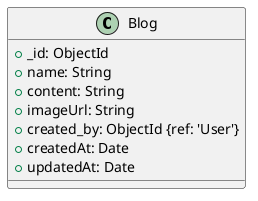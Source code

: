 @startuml Blog
class Blog {
  +_id: ObjectId
  +name: String
  +content: String
  +imageUrl: String
  +created_by: ObjectId {ref: 'User'}
  +createdAt: Date
  +updatedAt: Date
}
@enduml